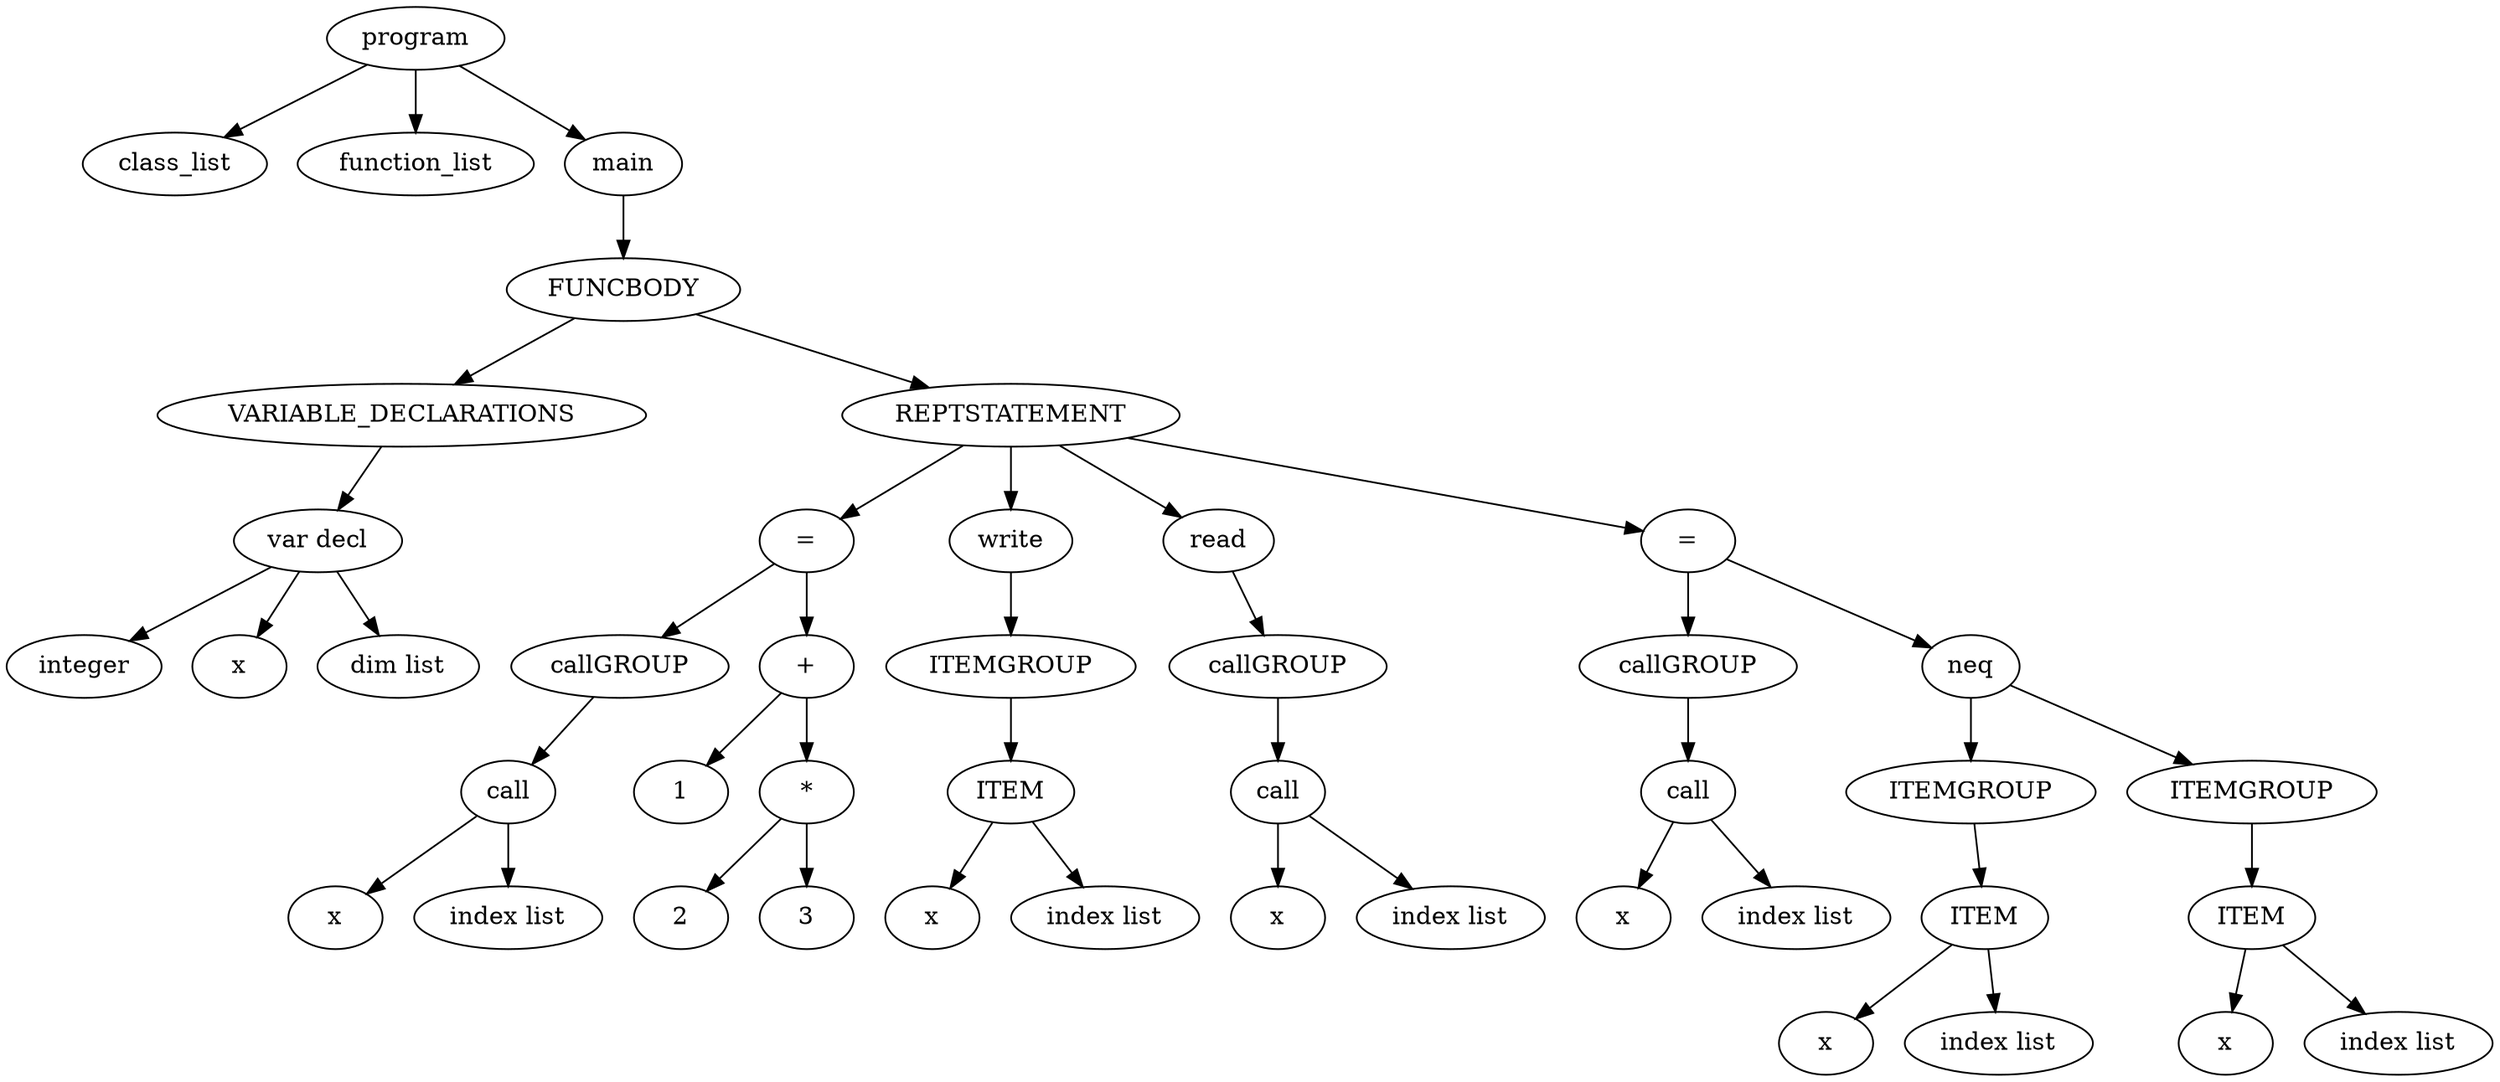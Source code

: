 digraph AST {
0[label="program"]
0->1
0->2
0->3
3[label="main"]
3->4
4[label="FUNCBODY"]
4->5
4->11
11[label="REPTSTATEMENT"]
11->16
11->27
11->37
11->48
48[label="="]
48->47
48->56
56[label="neq"]
56->53
56->61
61[label="ITEMGROUP"]
61->57
57[label="ITEM"]
57->58
57->59
59[label="index list"]
58[label="x"]
53[label="ITEMGROUP"]
53->49
49[label="ITEM"]
49->50
49->51
51[label="index list"]
50[label="x"]
47[label="callGROUP"]
47->44
44[label="call"]
44->45
44->46
46[label="index list"]
45[label="x"]
37[label="read"]
37->42
42[label="callGROUP"]
42->38
38[label="call"]
38->39
38->40
40[label="index list"]
39[label="x"]
27[label="write"]
27->32
32[label="ITEMGROUP"]
32->28
28[label="ITEM"]
28->29
28->30
30[label="index list"]
29[label="x"]
16[label="="]
16->15
16->19
19[label="+"]
19->17
19->21
21[label="*"]
21->20
21->22
22[label="3"]
20[label="2"]
17[label="1"]
15[label="callGROUP"]
15->12
12[label="call"]
12->13
12->14
14[label="index list"]
13[label="x"]
5[label="VARIABLE_DECLARATIONS"]
5->7
7[label="var decl"]
7->6
7->8
7->9
9[label="dim list"]
8[label="x"]
6[label="integer"]
2[label="function_list"]
1[label="class_list"]
}
